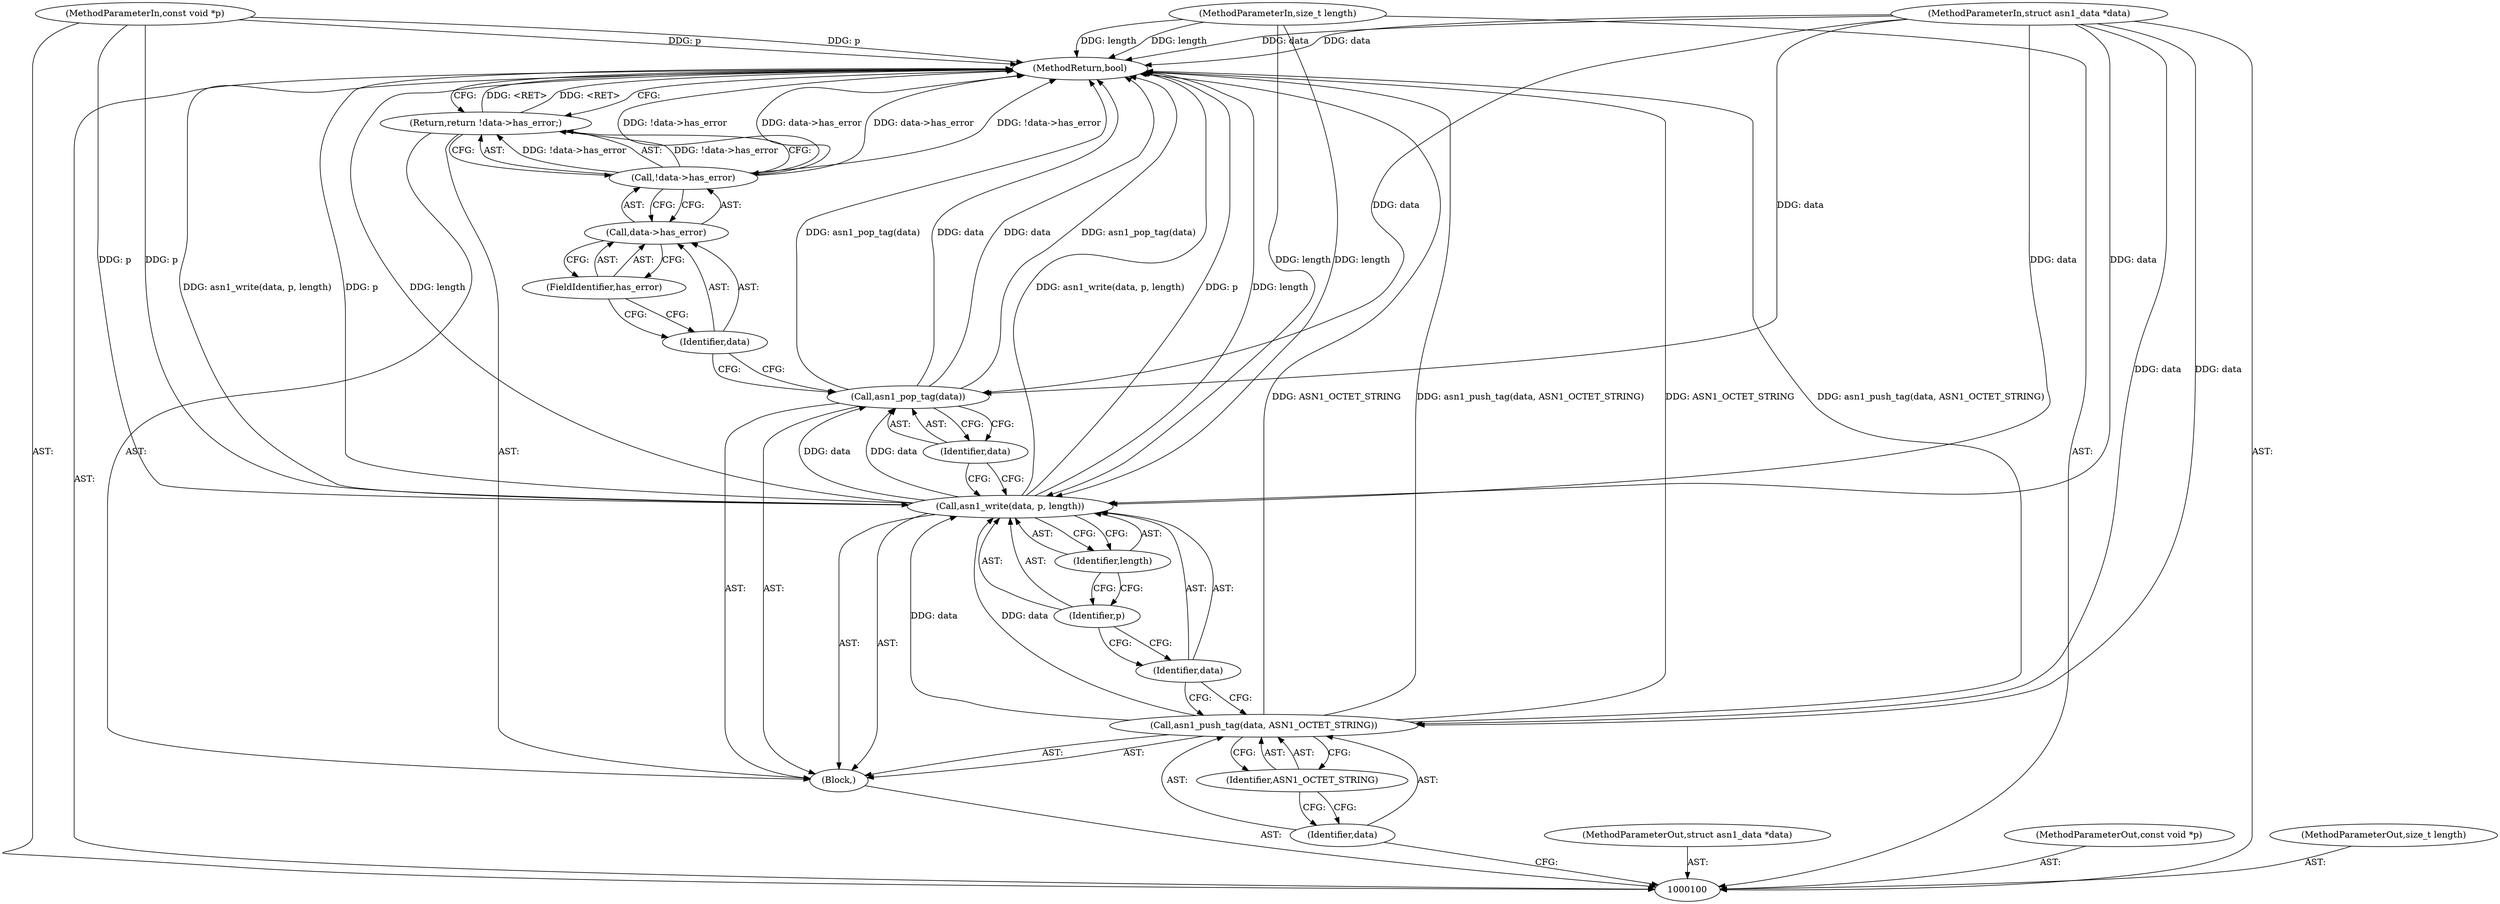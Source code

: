 digraph "1_samba_9d989c9dd7a5b92d0c5d65287935471b83b6e884_7" {
"1000119" [label="(MethodReturn,bool)"];
"1000101" [label="(MethodParameterIn,struct asn1_data *data)"];
"1000151" [label="(MethodParameterOut,struct asn1_data *data)"];
"1000102" [label="(MethodParameterIn,const void *p)"];
"1000152" [label="(MethodParameterOut,const void *p)"];
"1000103" [label="(MethodParameterIn,size_t length)"];
"1000153" [label="(MethodParameterOut,size_t length)"];
"1000104" [label="(Block,)"];
"1000106" [label="(Identifier,data)"];
"1000107" [label="(Identifier,ASN1_OCTET_STRING)"];
"1000105" [label="(Call,asn1_push_tag(data, ASN1_OCTET_STRING))"];
"1000109" [label="(Identifier,data)"];
"1000110" [label="(Identifier,p)"];
"1000111" [label="(Identifier,length)"];
"1000108" [label="(Call,asn1_write(data, p, length))"];
"1000113" [label="(Identifier,data)"];
"1000112" [label="(Call,asn1_pop_tag(data))"];
"1000115" [label="(Call,!data->has_error)"];
"1000116" [label="(Call,data->has_error)"];
"1000117" [label="(Identifier,data)"];
"1000118" [label="(FieldIdentifier,has_error)"];
"1000114" [label="(Return,return !data->has_error;)"];
"1000119" -> "1000100"  [label="AST: "];
"1000119" -> "1000114"  [label="CFG: "];
"1000108" -> "1000119"  [label="DDG: asn1_write(data, p, length)"];
"1000108" -> "1000119"  [label="DDG: p"];
"1000108" -> "1000119"  [label="DDG: length"];
"1000105" -> "1000119"  [label="DDG: ASN1_OCTET_STRING"];
"1000105" -> "1000119"  [label="DDG: asn1_push_tag(data, ASN1_OCTET_STRING)"];
"1000103" -> "1000119"  [label="DDG: length"];
"1000115" -> "1000119"  [label="DDG: !data->has_error"];
"1000115" -> "1000119"  [label="DDG: data->has_error"];
"1000102" -> "1000119"  [label="DDG: p"];
"1000112" -> "1000119"  [label="DDG: asn1_pop_tag(data)"];
"1000112" -> "1000119"  [label="DDG: data"];
"1000101" -> "1000119"  [label="DDG: data"];
"1000114" -> "1000119"  [label="DDG: <RET>"];
"1000101" -> "1000100"  [label="AST: "];
"1000101" -> "1000119"  [label="DDG: data"];
"1000101" -> "1000105"  [label="DDG: data"];
"1000101" -> "1000108"  [label="DDG: data"];
"1000101" -> "1000112"  [label="DDG: data"];
"1000151" -> "1000100"  [label="AST: "];
"1000102" -> "1000100"  [label="AST: "];
"1000102" -> "1000119"  [label="DDG: p"];
"1000102" -> "1000108"  [label="DDG: p"];
"1000152" -> "1000100"  [label="AST: "];
"1000103" -> "1000100"  [label="AST: "];
"1000103" -> "1000119"  [label="DDG: length"];
"1000103" -> "1000108"  [label="DDG: length"];
"1000153" -> "1000100"  [label="AST: "];
"1000104" -> "1000100"  [label="AST: "];
"1000105" -> "1000104"  [label="AST: "];
"1000108" -> "1000104"  [label="AST: "];
"1000112" -> "1000104"  [label="AST: "];
"1000114" -> "1000104"  [label="AST: "];
"1000106" -> "1000105"  [label="AST: "];
"1000106" -> "1000100"  [label="CFG: "];
"1000107" -> "1000106"  [label="CFG: "];
"1000107" -> "1000105"  [label="AST: "];
"1000107" -> "1000106"  [label="CFG: "];
"1000105" -> "1000107"  [label="CFG: "];
"1000105" -> "1000104"  [label="AST: "];
"1000105" -> "1000107"  [label="CFG: "];
"1000106" -> "1000105"  [label="AST: "];
"1000107" -> "1000105"  [label="AST: "];
"1000109" -> "1000105"  [label="CFG: "];
"1000105" -> "1000119"  [label="DDG: ASN1_OCTET_STRING"];
"1000105" -> "1000119"  [label="DDG: asn1_push_tag(data, ASN1_OCTET_STRING)"];
"1000101" -> "1000105"  [label="DDG: data"];
"1000105" -> "1000108"  [label="DDG: data"];
"1000109" -> "1000108"  [label="AST: "];
"1000109" -> "1000105"  [label="CFG: "];
"1000110" -> "1000109"  [label="CFG: "];
"1000110" -> "1000108"  [label="AST: "];
"1000110" -> "1000109"  [label="CFG: "];
"1000111" -> "1000110"  [label="CFG: "];
"1000111" -> "1000108"  [label="AST: "];
"1000111" -> "1000110"  [label="CFG: "];
"1000108" -> "1000111"  [label="CFG: "];
"1000108" -> "1000104"  [label="AST: "];
"1000108" -> "1000111"  [label="CFG: "];
"1000109" -> "1000108"  [label="AST: "];
"1000110" -> "1000108"  [label="AST: "];
"1000111" -> "1000108"  [label="AST: "];
"1000113" -> "1000108"  [label="CFG: "];
"1000108" -> "1000119"  [label="DDG: asn1_write(data, p, length)"];
"1000108" -> "1000119"  [label="DDG: p"];
"1000108" -> "1000119"  [label="DDG: length"];
"1000105" -> "1000108"  [label="DDG: data"];
"1000101" -> "1000108"  [label="DDG: data"];
"1000102" -> "1000108"  [label="DDG: p"];
"1000103" -> "1000108"  [label="DDG: length"];
"1000108" -> "1000112"  [label="DDG: data"];
"1000113" -> "1000112"  [label="AST: "];
"1000113" -> "1000108"  [label="CFG: "];
"1000112" -> "1000113"  [label="CFG: "];
"1000112" -> "1000104"  [label="AST: "];
"1000112" -> "1000113"  [label="CFG: "];
"1000113" -> "1000112"  [label="AST: "];
"1000117" -> "1000112"  [label="CFG: "];
"1000112" -> "1000119"  [label="DDG: asn1_pop_tag(data)"];
"1000112" -> "1000119"  [label="DDG: data"];
"1000108" -> "1000112"  [label="DDG: data"];
"1000101" -> "1000112"  [label="DDG: data"];
"1000115" -> "1000114"  [label="AST: "];
"1000115" -> "1000116"  [label="CFG: "];
"1000116" -> "1000115"  [label="AST: "];
"1000114" -> "1000115"  [label="CFG: "];
"1000115" -> "1000119"  [label="DDG: !data->has_error"];
"1000115" -> "1000119"  [label="DDG: data->has_error"];
"1000115" -> "1000114"  [label="DDG: !data->has_error"];
"1000116" -> "1000115"  [label="AST: "];
"1000116" -> "1000118"  [label="CFG: "];
"1000117" -> "1000116"  [label="AST: "];
"1000118" -> "1000116"  [label="AST: "];
"1000115" -> "1000116"  [label="CFG: "];
"1000117" -> "1000116"  [label="AST: "];
"1000117" -> "1000112"  [label="CFG: "];
"1000118" -> "1000117"  [label="CFG: "];
"1000118" -> "1000116"  [label="AST: "];
"1000118" -> "1000117"  [label="CFG: "];
"1000116" -> "1000118"  [label="CFG: "];
"1000114" -> "1000104"  [label="AST: "];
"1000114" -> "1000115"  [label="CFG: "];
"1000115" -> "1000114"  [label="AST: "];
"1000119" -> "1000114"  [label="CFG: "];
"1000114" -> "1000119"  [label="DDG: <RET>"];
"1000115" -> "1000114"  [label="DDG: !data->has_error"];
}
